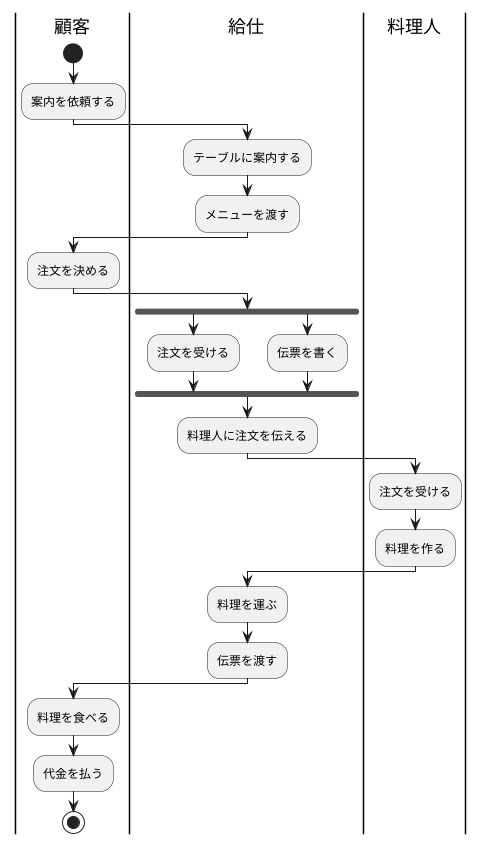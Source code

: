 @startuml 演習7-3

|顧客|
start

:案内を依頼する;
|給仕|
:テーブルに案内する;
:メニューを渡す;
|顧客|
:注文を決める;
|給仕|
fork
  |給仕|
  :注文を受ける;
  fork again
  :伝票を書く;
end fork

  |給仕|
  :料理人に注文を伝える;
  |料理人|
  :注文を受ける;
  |料理人|
  :料理を作る;
  |給仕|

  |給仕|
  :料理を運ぶ;
  |給仕|
  :伝票を渡す;
  |顧客|
  :料理を食べる;
  |顧客|
  :代金を払う;
  stop



@enduml
